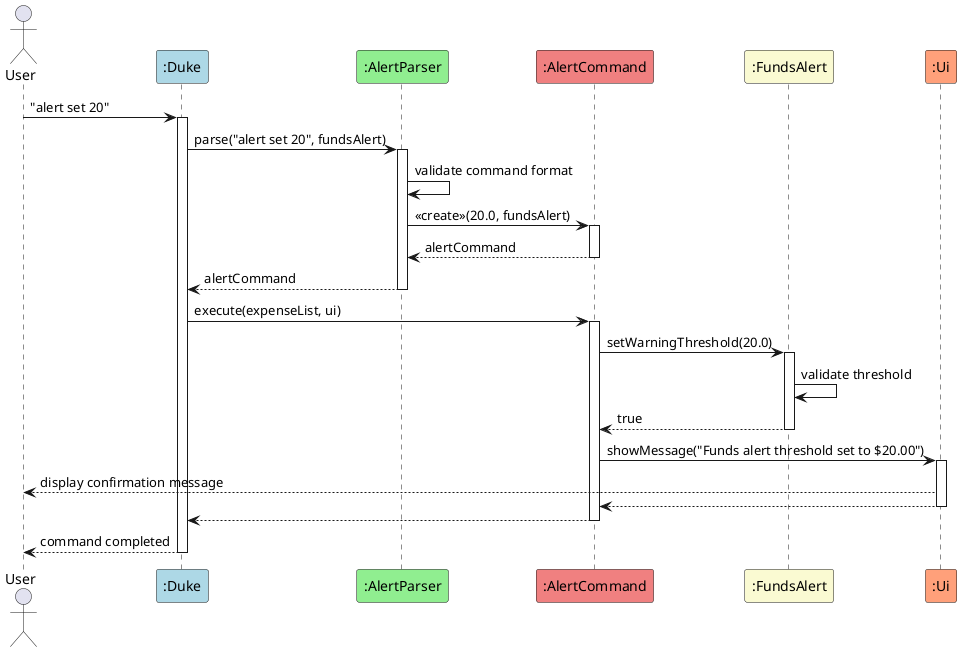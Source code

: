 @startuml
'https://plantuml.com/sequence-diagram

actor User
participant ":Duke" as Duke #LightBlue
participant ":AlertParser" as AlertParser #LightGreen
participant ":AlertCommand" as AlertCommand #LightCoral
participant ":FundsAlert" as FundsAlert #LightGoldenRodYellow
participant ":Ui" as Ui #LightSalmon

User -> Duke: "alert set 20"
activate Duke

Duke -> AlertParser: parse("alert set 20", fundsAlert)
activate AlertParser
AlertParser -> AlertParser: validate command format
AlertParser -> AlertCommand: <<create>>(20.0, fundsAlert)
activate AlertCommand
AlertCommand --> AlertParser: alertCommand
deactivate AlertCommand
AlertParser --> Duke: alertCommand
deactivate AlertParser

Duke -> AlertCommand: execute(expenseList, ui)
activate AlertCommand
AlertCommand -> FundsAlert: setWarningThreshold(20.0)
activate FundsAlert
FundsAlert -> FundsAlert: validate threshold
FundsAlert --> AlertCommand: true
deactivate FundsAlert

AlertCommand -> Ui: showMessage("Funds alert threshold set to $20.00")
activate Ui
Ui --> User: display confirmation message
Ui --> AlertCommand
deactivate Ui

AlertCommand --> Duke
deactivate AlertCommand

Duke --> User: command completed
deactivate Duke
@enduml